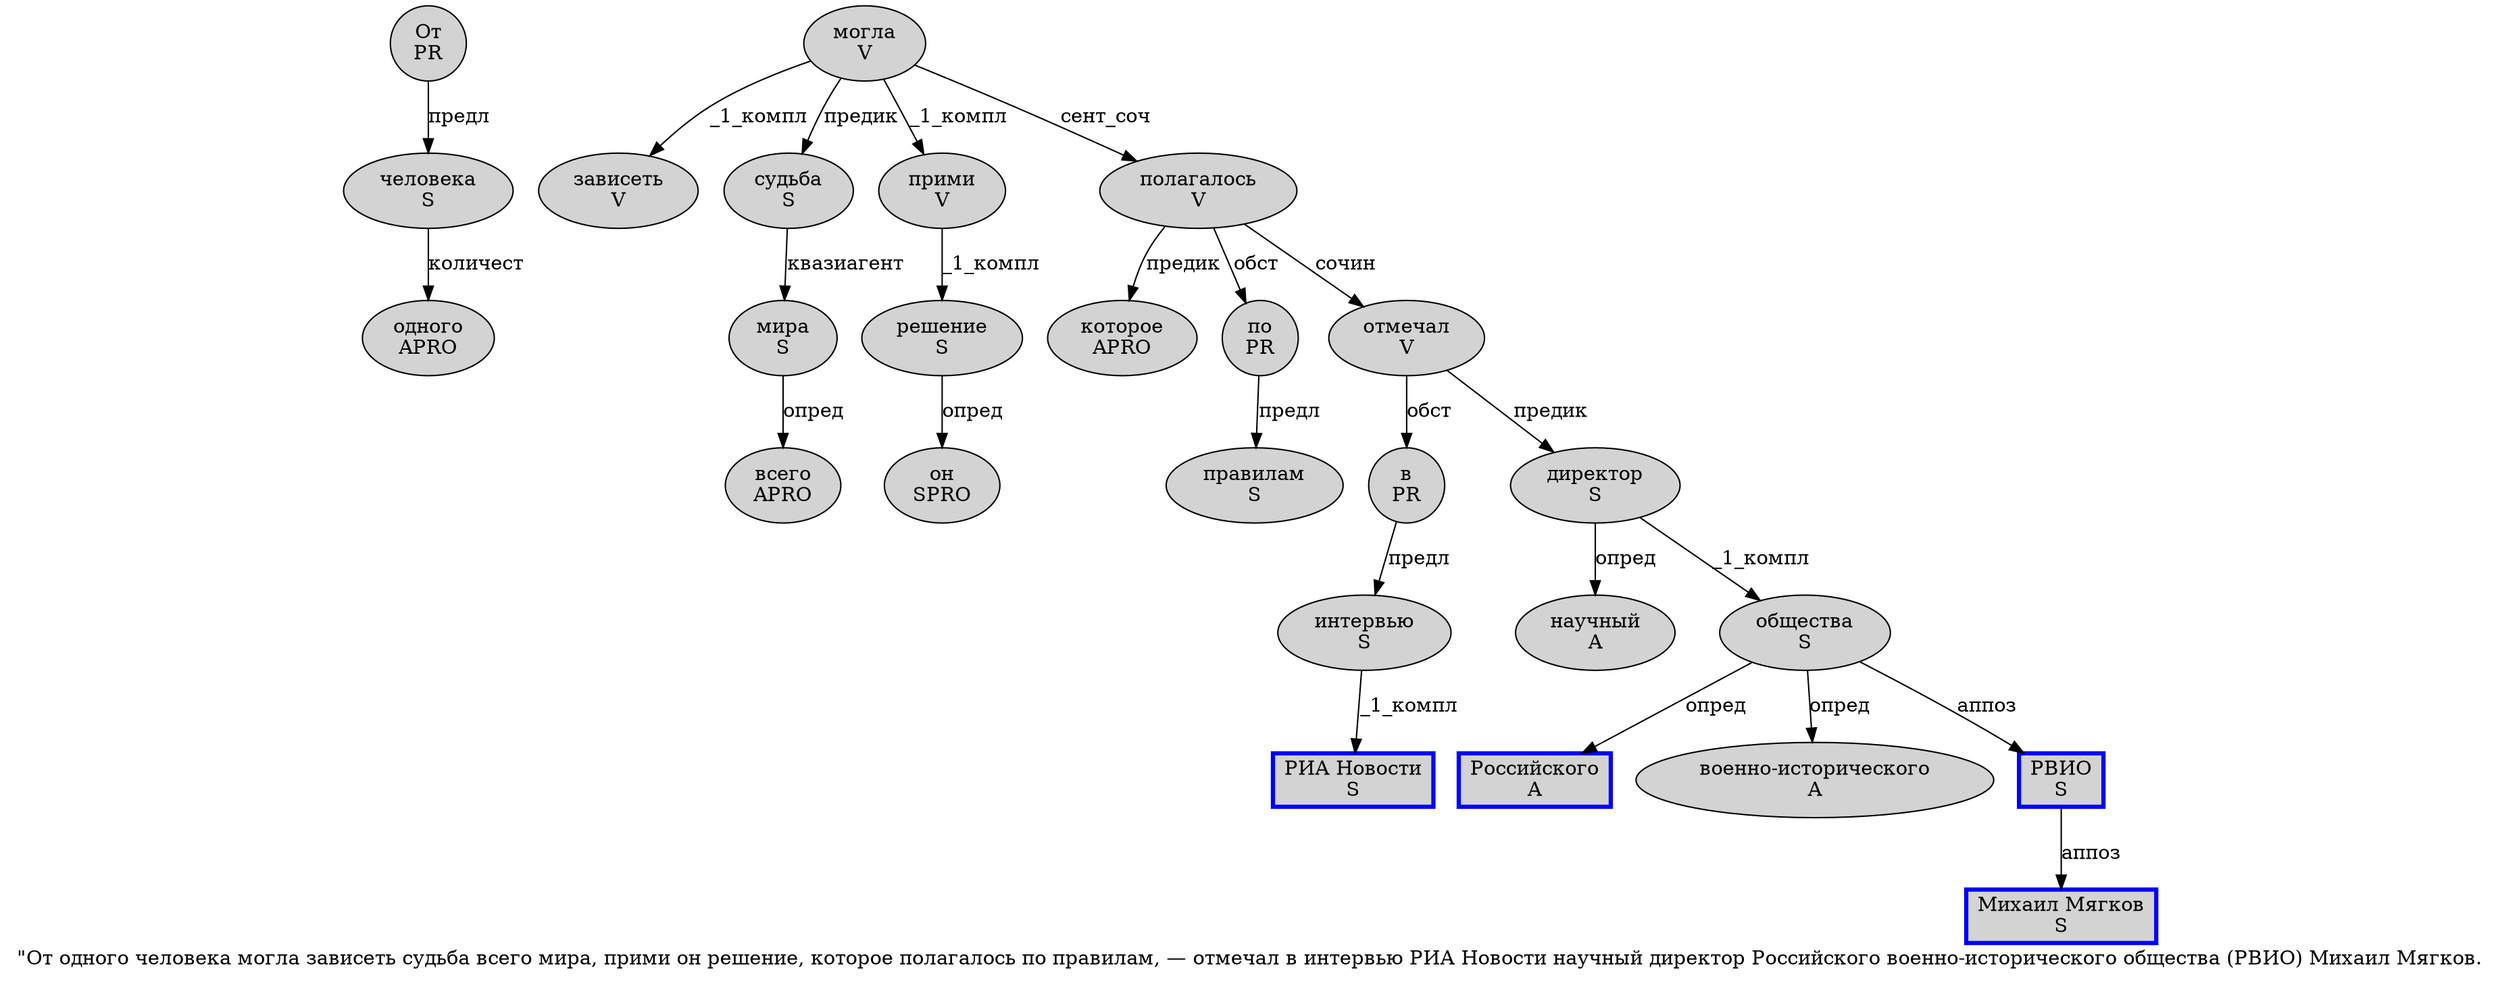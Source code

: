 digraph SENTENCE_1562 {
	graph [label="\"От одного человека могла зависеть судьба всего мира, прими он решение, которое полагалось по правилам, — отмечал в интервью РИА Новости научный директор Российского военно-исторического общества (РВИО) Михаил Мягков."]
	node [style=filled]
		1 [label="От
PR" color="" fillcolor=lightgray penwidth=1 shape=ellipse]
		2 [label="одного
APRO" color="" fillcolor=lightgray penwidth=1 shape=ellipse]
		3 [label="человека
S" color="" fillcolor=lightgray penwidth=1 shape=ellipse]
		4 [label="могла
V" color="" fillcolor=lightgray penwidth=1 shape=ellipse]
		5 [label="зависеть
V" color="" fillcolor=lightgray penwidth=1 shape=ellipse]
		6 [label="судьба
S" color="" fillcolor=lightgray penwidth=1 shape=ellipse]
		7 [label="всего
APRO" color="" fillcolor=lightgray penwidth=1 shape=ellipse]
		8 [label="мира
S" color="" fillcolor=lightgray penwidth=1 shape=ellipse]
		10 [label="прими
V" color="" fillcolor=lightgray penwidth=1 shape=ellipse]
		11 [label="он
SPRO" color="" fillcolor=lightgray penwidth=1 shape=ellipse]
		12 [label="решение
S" color="" fillcolor=lightgray penwidth=1 shape=ellipse]
		14 [label="которое
APRO" color="" fillcolor=lightgray penwidth=1 shape=ellipse]
		15 [label="полагалось
V" color="" fillcolor=lightgray penwidth=1 shape=ellipse]
		16 [label="по
PR" color="" fillcolor=lightgray penwidth=1 shape=ellipse]
		17 [label="правилам
S" color="" fillcolor=lightgray penwidth=1 shape=ellipse]
		20 [label="отмечал
V" color="" fillcolor=lightgray penwidth=1 shape=ellipse]
		21 [label="в
PR" color="" fillcolor=lightgray penwidth=1 shape=ellipse]
		22 [label="интервью
S" color="" fillcolor=lightgray penwidth=1 shape=ellipse]
		23 [label="РИА Новости
S" color=blue fillcolor=lightgray penwidth=3 shape=box]
		24 [label="научный
A" color="" fillcolor=lightgray penwidth=1 shape=ellipse]
		25 [label="директор
S" color="" fillcolor=lightgray penwidth=1 shape=ellipse]
		26 [label="Российского
A" color=blue fillcolor=lightgray penwidth=3 shape=box]
		27 [label="военно-исторического
A" color="" fillcolor=lightgray penwidth=1 shape=ellipse]
		28 [label="общества
S" color="" fillcolor=lightgray penwidth=1 shape=ellipse]
		30 [label="РВИО
S" color=blue fillcolor=lightgray penwidth=3 shape=box]
		32 [label="Михаил Мягков
S" color=blue fillcolor=lightgray penwidth=3 shape=box]
			1 -> 3 [label="предл"]
			21 -> 22 [label="предл"]
			25 -> 24 [label="опред"]
			25 -> 28 [label="_1_компл"]
			8 -> 7 [label="опред"]
			10 -> 12 [label="_1_компл"]
			6 -> 8 [label="квазиагент"]
			22 -> 23 [label="_1_компл"]
			30 -> 32 [label="аппоз"]
			15 -> 14 [label="предик"]
			15 -> 16 [label="обст"]
			15 -> 20 [label="сочин"]
			28 -> 26 [label="опред"]
			28 -> 27 [label="опред"]
			28 -> 30 [label="аппоз"]
			20 -> 21 [label="обст"]
			20 -> 25 [label="предик"]
			12 -> 11 [label="опред"]
			16 -> 17 [label="предл"]
			4 -> 5 [label="_1_компл"]
			4 -> 6 [label="предик"]
			4 -> 10 [label="_1_компл"]
			4 -> 15 [label="сент_соч"]
			3 -> 2 [label="количест"]
}